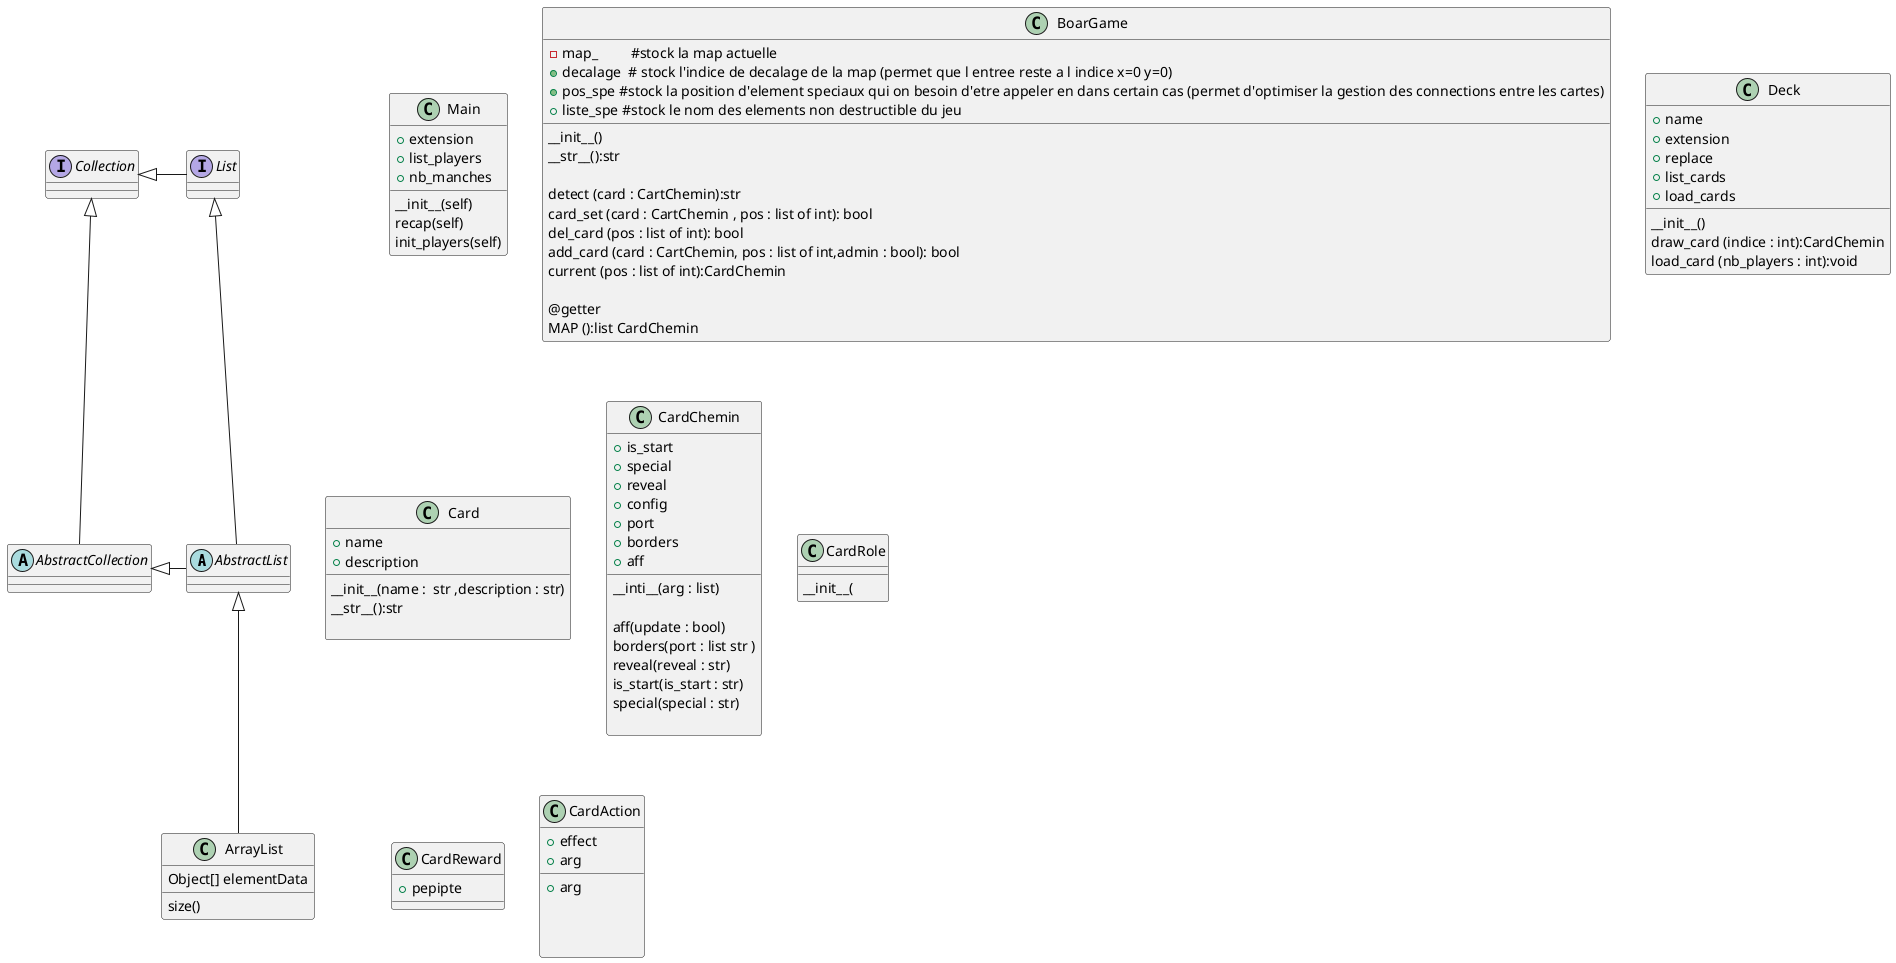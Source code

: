 @startuml
'https://plantuml.com/class-diagram

abstract class AbstractList
abstract AbstractCollection
interface List
interface Collection


List <|-- AbstractList
Collection <|-- AbstractCollection

Collection <|- List
AbstractCollection <|- AbstractList
AbstractList <|-- ArrayList

class ArrayList {
Object[] elementData
size()
}

class Main {
+extension
+list_players
+nb_manches
__init__(self)
recap(self)
init_players(self)
}

class BoarGame{
-map_         #stock la map actuelle
+decalage  # stock l'indice de decalage de la map (permet que l entree reste a l indice x=0 y=0)
+pos_spe #stock la position d'element speciaux qui on besoin d'etre appeler en dans certain cas (permet d'optimiser la gestion des connections entre les cartes)
+liste_spe #stock le nom des elements non destructible du jeu
__
__init__()
__str__():str

detect (card : CartChemin):str
card_set (card : CartChemin , pos : list of int): bool
del_card (pos : list of int): bool
add_card (card : CartChemin, pos : list of int,admin : bool): bool
current (pos : list of int):CardChemin

@getter
MAP ():list CardChemin
}

class Deck{
+name
+extension
+replace
+list_cards
+load_cards
__
__init__()
draw_card (indice : int):CardChemin
load_card (nb_players : int):void
}

class Card{
+name
+description
__
__init__(name :  str ,description : str)
__str__():str

}


class CardChemin{
+is_start
+special
+reveal
+config
+port
+borders
+aff
__
__inti__(arg : list)

aff(update : bool)
borders(port : list str )
reveal(reveal : str)
is_start(is_start : str)
special(special : str)

}

class CardRole{
__
__init__(
}

class CardReward{
+pepipte
}

class CardAction{
+effect
+arg
__
+arg



}
@enduml